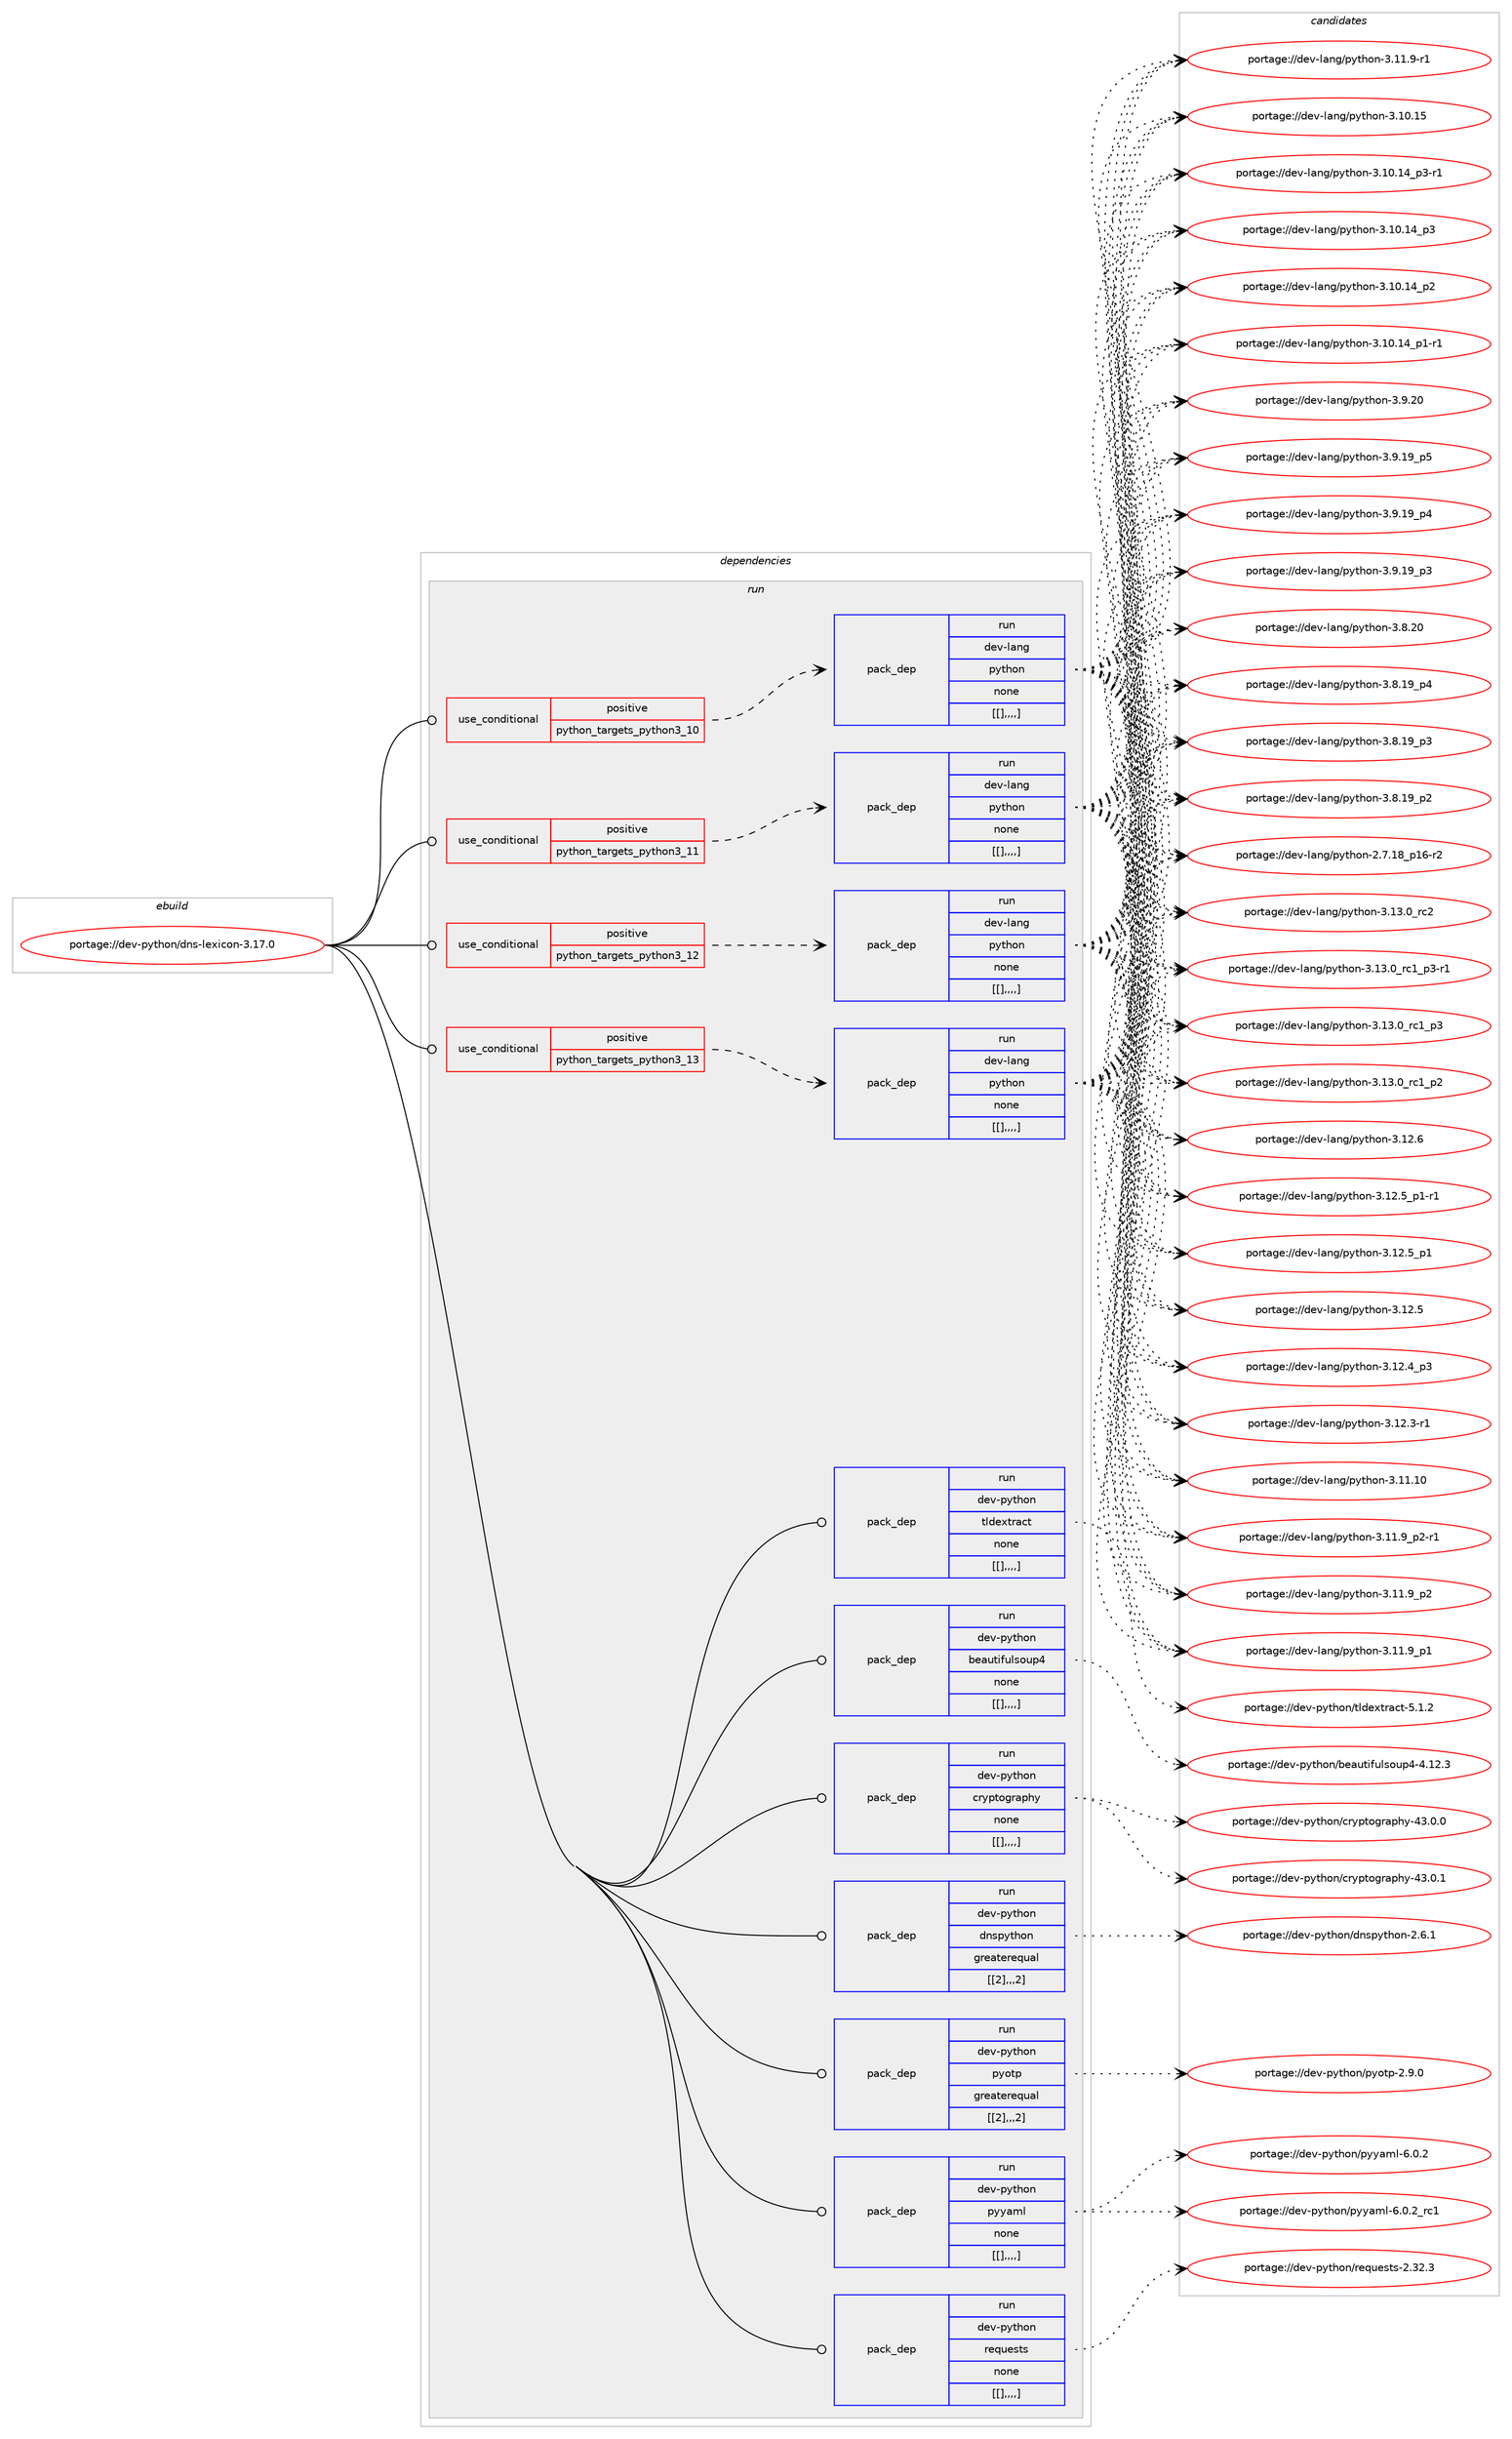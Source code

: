 digraph prolog {

# *************
# Graph options
# *************

newrank=true;
concentrate=true;
compound=true;
graph [rankdir=LR,fontname=Helvetica,fontsize=10,ranksep=1.5];#, ranksep=2.5, nodesep=0.2];
edge  [arrowhead=vee];
node  [fontname=Helvetica,fontsize=10];

# **********
# The ebuild
# **********

subgraph cluster_leftcol {
color=gray;
label=<<i>ebuild</i>>;
id [label="portage://dev-python/dns-lexicon-3.17.0", color=red, width=4, href="../dev-python/dns-lexicon-3.17.0.svg"];
}

# ****************
# The dependencies
# ****************

subgraph cluster_midcol {
color=gray;
label=<<i>dependencies</i>>;
subgraph cluster_compile {
fillcolor="#eeeeee";
style=filled;
label=<<i>compile</i>>;
}
subgraph cluster_compileandrun {
fillcolor="#eeeeee";
style=filled;
label=<<i>compile and run</i>>;
}
subgraph cluster_run {
fillcolor="#eeeeee";
style=filled;
label=<<i>run</i>>;
subgraph cond33007 {
dependency146406 [label=<<TABLE BORDER="0" CELLBORDER="1" CELLSPACING="0" CELLPADDING="4"><TR><TD ROWSPAN="3" CELLPADDING="10">use_conditional</TD></TR><TR><TD>positive</TD></TR><TR><TD>python_targets_python3_10</TD></TR></TABLE>>, shape=none, color=red];
subgraph pack112183 {
dependency146407 [label=<<TABLE BORDER="0" CELLBORDER="1" CELLSPACING="0" CELLPADDING="4" WIDTH="220"><TR><TD ROWSPAN="6" CELLPADDING="30">pack_dep</TD></TR><TR><TD WIDTH="110">run</TD></TR><TR><TD>dev-lang</TD></TR><TR><TD>python</TD></TR><TR><TD>none</TD></TR><TR><TD>[[],,,,]</TD></TR></TABLE>>, shape=none, color=blue];
}
dependency146406:e -> dependency146407:w [weight=20,style="dashed",arrowhead="vee"];
}
id:e -> dependency146406:w [weight=20,style="solid",arrowhead="odot"];
subgraph cond33008 {
dependency146408 [label=<<TABLE BORDER="0" CELLBORDER="1" CELLSPACING="0" CELLPADDING="4"><TR><TD ROWSPAN="3" CELLPADDING="10">use_conditional</TD></TR><TR><TD>positive</TD></TR><TR><TD>python_targets_python3_11</TD></TR></TABLE>>, shape=none, color=red];
subgraph pack112184 {
dependency146409 [label=<<TABLE BORDER="0" CELLBORDER="1" CELLSPACING="0" CELLPADDING="4" WIDTH="220"><TR><TD ROWSPAN="6" CELLPADDING="30">pack_dep</TD></TR><TR><TD WIDTH="110">run</TD></TR><TR><TD>dev-lang</TD></TR><TR><TD>python</TD></TR><TR><TD>none</TD></TR><TR><TD>[[],,,,]</TD></TR></TABLE>>, shape=none, color=blue];
}
dependency146408:e -> dependency146409:w [weight=20,style="dashed",arrowhead="vee"];
}
id:e -> dependency146408:w [weight=20,style="solid",arrowhead="odot"];
subgraph cond33009 {
dependency146410 [label=<<TABLE BORDER="0" CELLBORDER="1" CELLSPACING="0" CELLPADDING="4"><TR><TD ROWSPAN="3" CELLPADDING="10">use_conditional</TD></TR><TR><TD>positive</TD></TR><TR><TD>python_targets_python3_12</TD></TR></TABLE>>, shape=none, color=red];
subgraph pack112185 {
dependency146411 [label=<<TABLE BORDER="0" CELLBORDER="1" CELLSPACING="0" CELLPADDING="4" WIDTH="220"><TR><TD ROWSPAN="6" CELLPADDING="30">pack_dep</TD></TR><TR><TD WIDTH="110">run</TD></TR><TR><TD>dev-lang</TD></TR><TR><TD>python</TD></TR><TR><TD>none</TD></TR><TR><TD>[[],,,,]</TD></TR></TABLE>>, shape=none, color=blue];
}
dependency146410:e -> dependency146411:w [weight=20,style="dashed",arrowhead="vee"];
}
id:e -> dependency146410:w [weight=20,style="solid",arrowhead="odot"];
subgraph cond33010 {
dependency146412 [label=<<TABLE BORDER="0" CELLBORDER="1" CELLSPACING="0" CELLPADDING="4"><TR><TD ROWSPAN="3" CELLPADDING="10">use_conditional</TD></TR><TR><TD>positive</TD></TR><TR><TD>python_targets_python3_13</TD></TR></TABLE>>, shape=none, color=red];
subgraph pack112186 {
dependency146413 [label=<<TABLE BORDER="0" CELLBORDER="1" CELLSPACING="0" CELLPADDING="4" WIDTH="220"><TR><TD ROWSPAN="6" CELLPADDING="30">pack_dep</TD></TR><TR><TD WIDTH="110">run</TD></TR><TR><TD>dev-lang</TD></TR><TR><TD>python</TD></TR><TR><TD>none</TD></TR><TR><TD>[[],,,,]</TD></TR></TABLE>>, shape=none, color=blue];
}
dependency146412:e -> dependency146413:w [weight=20,style="dashed",arrowhead="vee"];
}
id:e -> dependency146412:w [weight=20,style="solid",arrowhead="odot"];
subgraph pack112187 {
dependency146414 [label=<<TABLE BORDER="0" CELLBORDER="1" CELLSPACING="0" CELLPADDING="4" WIDTH="220"><TR><TD ROWSPAN="6" CELLPADDING="30">pack_dep</TD></TR><TR><TD WIDTH="110">run</TD></TR><TR><TD>dev-python</TD></TR><TR><TD>beautifulsoup4</TD></TR><TR><TD>none</TD></TR><TR><TD>[[],,,,]</TD></TR></TABLE>>, shape=none, color=blue];
}
id:e -> dependency146414:w [weight=20,style="solid",arrowhead="odot"];
subgraph pack112188 {
dependency146415 [label=<<TABLE BORDER="0" CELLBORDER="1" CELLSPACING="0" CELLPADDING="4" WIDTH="220"><TR><TD ROWSPAN="6" CELLPADDING="30">pack_dep</TD></TR><TR><TD WIDTH="110">run</TD></TR><TR><TD>dev-python</TD></TR><TR><TD>cryptography</TD></TR><TR><TD>none</TD></TR><TR><TD>[[],,,,]</TD></TR></TABLE>>, shape=none, color=blue];
}
id:e -> dependency146415:w [weight=20,style="solid",arrowhead="odot"];
subgraph pack112189 {
dependency146416 [label=<<TABLE BORDER="0" CELLBORDER="1" CELLSPACING="0" CELLPADDING="4" WIDTH="220"><TR><TD ROWSPAN="6" CELLPADDING="30">pack_dep</TD></TR><TR><TD WIDTH="110">run</TD></TR><TR><TD>dev-python</TD></TR><TR><TD>dnspython</TD></TR><TR><TD>greaterequal</TD></TR><TR><TD>[[2],,,2]</TD></TR></TABLE>>, shape=none, color=blue];
}
id:e -> dependency146416:w [weight=20,style="solid",arrowhead="odot"];
subgraph pack112190 {
dependency146417 [label=<<TABLE BORDER="0" CELLBORDER="1" CELLSPACING="0" CELLPADDING="4" WIDTH="220"><TR><TD ROWSPAN="6" CELLPADDING="30">pack_dep</TD></TR><TR><TD WIDTH="110">run</TD></TR><TR><TD>dev-python</TD></TR><TR><TD>pyotp</TD></TR><TR><TD>greaterequal</TD></TR><TR><TD>[[2],,,2]</TD></TR></TABLE>>, shape=none, color=blue];
}
id:e -> dependency146417:w [weight=20,style="solid",arrowhead="odot"];
subgraph pack112191 {
dependency146418 [label=<<TABLE BORDER="0" CELLBORDER="1" CELLSPACING="0" CELLPADDING="4" WIDTH="220"><TR><TD ROWSPAN="6" CELLPADDING="30">pack_dep</TD></TR><TR><TD WIDTH="110">run</TD></TR><TR><TD>dev-python</TD></TR><TR><TD>pyyaml</TD></TR><TR><TD>none</TD></TR><TR><TD>[[],,,,]</TD></TR></TABLE>>, shape=none, color=blue];
}
id:e -> dependency146418:w [weight=20,style="solid",arrowhead="odot"];
subgraph pack112192 {
dependency146419 [label=<<TABLE BORDER="0" CELLBORDER="1" CELLSPACING="0" CELLPADDING="4" WIDTH="220"><TR><TD ROWSPAN="6" CELLPADDING="30">pack_dep</TD></TR><TR><TD WIDTH="110">run</TD></TR><TR><TD>dev-python</TD></TR><TR><TD>requests</TD></TR><TR><TD>none</TD></TR><TR><TD>[[],,,,]</TD></TR></TABLE>>, shape=none, color=blue];
}
id:e -> dependency146419:w [weight=20,style="solid",arrowhead="odot"];
subgraph pack112193 {
dependency146420 [label=<<TABLE BORDER="0" CELLBORDER="1" CELLSPACING="0" CELLPADDING="4" WIDTH="220"><TR><TD ROWSPAN="6" CELLPADDING="30">pack_dep</TD></TR><TR><TD WIDTH="110">run</TD></TR><TR><TD>dev-python</TD></TR><TR><TD>tldextract</TD></TR><TR><TD>none</TD></TR><TR><TD>[[],,,,]</TD></TR></TABLE>>, shape=none, color=blue];
}
id:e -> dependency146420:w [weight=20,style="solid",arrowhead="odot"];
}
}

# **************
# The candidates
# **************

subgraph cluster_choices {
rank=same;
color=gray;
label=<<i>candidates</i>>;

subgraph choice112183 {
color=black;
nodesep=1;
choice10010111845108971101034711212111610411111045514649514648951149950 [label="portage://dev-lang/python-3.13.0_rc2", color=red, width=4,href="../dev-lang/python-3.13.0_rc2.svg"];
choice1001011184510897110103471121211161041111104551464951464895114994995112514511449 [label="portage://dev-lang/python-3.13.0_rc1_p3-r1", color=red, width=4,href="../dev-lang/python-3.13.0_rc1_p3-r1.svg"];
choice100101118451089711010347112121116104111110455146495146489511499499511251 [label="portage://dev-lang/python-3.13.0_rc1_p3", color=red, width=4,href="../dev-lang/python-3.13.0_rc1_p3.svg"];
choice100101118451089711010347112121116104111110455146495146489511499499511250 [label="portage://dev-lang/python-3.13.0_rc1_p2", color=red, width=4,href="../dev-lang/python-3.13.0_rc1_p2.svg"];
choice10010111845108971101034711212111610411111045514649504654 [label="portage://dev-lang/python-3.12.6", color=red, width=4,href="../dev-lang/python-3.12.6.svg"];
choice1001011184510897110103471121211161041111104551464950465395112494511449 [label="portage://dev-lang/python-3.12.5_p1-r1", color=red, width=4,href="../dev-lang/python-3.12.5_p1-r1.svg"];
choice100101118451089711010347112121116104111110455146495046539511249 [label="portage://dev-lang/python-3.12.5_p1", color=red, width=4,href="../dev-lang/python-3.12.5_p1.svg"];
choice10010111845108971101034711212111610411111045514649504653 [label="portage://dev-lang/python-3.12.5", color=red, width=4,href="../dev-lang/python-3.12.5.svg"];
choice100101118451089711010347112121116104111110455146495046529511251 [label="portage://dev-lang/python-3.12.4_p3", color=red, width=4,href="../dev-lang/python-3.12.4_p3.svg"];
choice100101118451089711010347112121116104111110455146495046514511449 [label="portage://dev-lang/python-3.12.3-r1", color=red, width=4,href="../dev-lang/python-3.12.3-r1.svg"];
choice1001011184510897110103471121211161041111104551464949464948 [label="portage://dev-lang/python-3.11.10", color=red, width=4,href="../dev-lang/python-3.11.10.svg"];
choice1001011184510897110103471121211161041111104551464949465795112504511449 [label="portage://dev-lang/python-3.11.9_p2-r1", color=red, width=4,href="../dev-lang/python-3.11.9_p2-r1.svg"];
choice100101118451089711010347112121116104111110455146494946579511250 [label="portage://dev-lang/python-3.11.9_p2", color=red, width=4,href="../dev-lang/python-3.11.9_p2.svg"];
choice100101118451089711010347112121116104111110455146494946579511249 [label="portage://dev-lang/python-3.11.9_p1", color=red, width=4,href="../dev-lang/python-3.11.9_p1.svg"];
choice100101118451089711010347112121116104111110455146494946574511449 [label="portage://dev-lang/python-3.11.9-r1", color=red, width=4,href="../dev-lang/python-3.11.9-r1.svg"];
choice1001011184510897110103471121211161041111104551464948464953 [label="portage://dev-lang/python-3.10.15", color=red, width=4,href="../dev-lang/python-3.10.15.svg"];
choice100101118451089711010347112121116104111110455146494846495295112514511449 [label="portage://dev-lang/python-3.10.14_p3-r1", color=red, width=4,href="../dev-lang/python-3.10.14_p3-r1.svg"];
choice10010111845108971101034711212111610411111045514649484649529511251 [label="portage://dev-lang/python-3.10.14_p3", color=red, width=4,href="../dev-lang/python-3.10.14_p3.svg"];
choice10010111845108971101034711212111610411111045514649484649529511250 [label="portage://dev-lang/python-3.10.14_p2", color=red, width=4,href="../dev-lang/python-3.10.14_p2.svg"];
choice100101118451089711010347112121116104111110455146494846495295112494511449 [label="portage://dev-lang/python-3.10.14_p1-r1", color=red, width=4,href="../dev-lang/python-3.10.14_p1-r1.svg"];
choice10010111845108971101034711212111610411111045514657465048 [label="portage://dev-lang/python-3.9.20", color=red, width=4,href="../dev-lang/python-3.9.20.svg"];
choice100101118451089711010347112121116104111110455146574649579511253 [label="portage://dev-lang/python-3.9.19_p5", color=red, width=4,href="../dev-lang/python-3.9.19_p5.svg"];
choice100101118451089711010347112121116104111110455146574649579511252 [label="portage://dev-lang/python-3.9.19_p4", color=red, width=4,href="../dev-lang/python-3.9.19_p4.svg"];
choice100101118451089711010347112121116104111110455146574649579511251 [label="portage://dev-lang/python-3.9.19_p3", color=red, width=4,href="../dev-lang/python-3.9.19_p3.svg"];
choice10010111845108971101034711212111610411111045514656465048 [label="portage://dev-lang/python-3.8.20", color=red, width=4,href="../dev-lang/python-3.8.20.svg"];
choice100101118451089711010347112121116104111110455146564649579511252 [label="portage://dev-lang/python-3.8.19_p4", color=red, width=4,href="../dev-lang/python-3.8.19_p4.svg"];
choice100101118451089711010347112121116104111110455146564649579511251 [label="portage://dev-lang/python-3.8.19_p3", color=red, width=4,href="../dev-lang/python-3.8.19_p3.svg"];
choice100101118451089711010347112121116104111110455146564649579511250 [label="portage://dev-lang/python-3.8.19_p2", color=red, width=4,href="../dev-lang/python-3.8.19_p2.svg"];
choice100101118451089711010347112121116104111110455046554649569511249544511450 [label="portage://dev-lang/python-2.7.18_p16-r2", color=red, width=4,href="../dev-lang/python-2.7.18_p16-r2.svg"];
dependency146407:e -> choice10010111845108971101034711212111610411111045514649514648951149950:w [style=dotted,weight="100"];
dependency146407:e -> choice1001011184510897110103471121211161041111104551464951464895114994995112514511449:w [style=dotted,weight="100"];
dependency146407:e -> choice100101118451089711010347112121116104111110455146495146489511499499511251:w [style=dotted,weight="100"];
dependency146407:e -> choice100101118451089711010347112121116104111110455146495146489511499499511250:w [style=dotted,weight="100"];
dependency146407:e -> choice10010111845108971101034711212111610411111045514649504654:w [style=dotted,weight="100"];
dependency146407:e -> choice1001011184510897110103471121211161041111104551464950465395112494511449:w [style=dotted,weight="100"];
dependency146407:e -> choice100101118451089711010347112121116104111110455146495046539511249:w [style=dotted,weight="100"];
dependency146407:e -> choice10010111845108971101034711212111610411111045514649504653:w [style=dotted,weight="100"];
dependency146407:e -> choice100101118451089711010347112121116104111110455146495046529511251:w [style=dotted,weight="100"];
dependency146407:e -> choice100101118451089711010347112121116104111110455146495046514511449:w [style=dotted,weight="100"];
dependency146407:e -> choice1001011184510897110103471121211161041111104551464949464948:w [style=dotted,weight="100"];
dependency146407:e -> choice1001011184510897110103471121211161041111104551464949465795112504511449:w [style=dotted,weight="100"];
dependency146407:e -> choice100101118451089711010347112121116104111110455146494946579511250:w [style=dotted,weight="100"];
dependency146407:e -> choice100101118451089711010347112121116104111110455146494946579511249:w [style=dotted,weight="100"];
dependency146407:e -> choice100101118451089711010347112121116104111110455146494946574511449:w [style=dotted,weight="100"];
dependency146407:e -> choice1001011184510897110103471121211161041111104551464948464953:w [style=dotted,weight="100"];
dependency146407:e -> choice100101118451089711010347112121116104111110455146494846495295112514511449:w [style=dotted,weight="100"];
dependency146407:e -> choice10010111845108971101034711212111610411111045514649484649529511251:w [style=dotted,weight="100"];
dependency146407:e -> choice10010111845108971101034711212111610411111045514649484649529511250:w [style=dotted,weight="100"];
dependency146407:e -> choice100101118451089711010347112121116104111110455146494846495295112494511449:w [style=dotted,weight="100"];
dependency146407:e -> choice10010111845108971101034711212111610411111045514657465048:w [style=dotted,weight="100"];
dependency146407:e -> choice100101118451089711010347112121116104111110455146574649579511253:w [style=dotted,weight="100"];
dependency146407:e -> choice100101118451089711010347112121116104111110455146574649579511252:w [style=dotted,weight="100"];
dependency146407:e -> choice100101118451089711010347112121116104111110455146574649579511251:w [style=dotted,weight="100"];
dependency146407:e -> choice10010111845108971101034711212111610411111045514656465048:w [style=dotted,weight="100"];
dependency146407:e -> choice100101118451089711010347112121116104111110455146564649579511252:w [style=dotted,weight="100"];
dependency146407:e -> choice100101118451089711010347112121116104111110455146564649579511251:w [style=dotted,weight="100"];
dependency146407:e -> choice100101118451089711010347112121116104111110455146564649579511250:w [style=dotted,weight="100"];
dependency146407:e -> choice100101118451089711010347112121116104111110455046554649569511249544511450:w [style=dotted,weight="100"];
}
subgraph choice112184 {
color=black;
nodesep=1;
choice10010111845108971101034711212111610411111045514649514648951149950 [label="portage://dev-lang/python-3.13.0_rc2", color=red, width=4,href="../dev-lang/python-3.13.0_rc2.svg"];
choice1001011184510897110103471121211161041111104551464951464895114994995112514511449 [label="portage://dev-lang/python-3.13.0_rc1_p3-r1", color=red, width=4,href="../dev-lang/python-3.13.0_rc1_p3-r1.svg"];
choice100101118451089711010347112121116104111110455146495146489511499499511251 [label="portage://dev-lang/python-3.13.0_rc1_p3", color=red, width=4,href="../dev-lang/python-3.13.0_rc1_p3.svg"];
choice100101118451089711010347112121116104111110455146495146489511499499511250 [label="portage://dev-lang/python-3.13.0_rc1_p2", color=red, width=4,href="../dev-lang/python-3.13.0_rc1_p2.svg"];
choice10010111845108971101034711212111610411111045514649504654 [label="portage://dev-lang/python-3.12.6", color=red, width=4,href="../dev-lang/python-3.12.6.svg"];
choice1001011184510897110103471121211161041111104551464950465395112494511449 [label="portage://dev-lang/python-3.12.5_p1-r1", color=red, width=4,href="../dev-lang/python-3.12.5_p1-r1.svg"];
choice100101118451089711010347112121116104111110455146495046539511249 [label="portage://dev-lang/python-3.12.5_p1", color=red, width=4,href="../dev-lang/python-3.12.5_p1.svg"];
choice10010111845108971101034711212111610411111045514649504653 [label="portage://dev-lang/python-3.12.5", color=red, width=4,href="../dev-lang/python-3.12.5.svg"];
choice100101118451089711010347112121116104111110455146495046529511251 [label="portage://dev-lang/python-3.12.4_p3", color=red, width=4,href="../dev-lang/python-3.12.4_p3.svg"];
choice100101118451089711010347112121116104111110455146495046514511449 [label="portage://dev-lang/python-3.12.3-r1", color=red, width=4,href="../dev-lang/python-3.12.3-r1.svg"];
choice1001011184510897110103471121211161041111104551464949464948 [label="portage://dev-lang/python-3.11.10", color=red, width=4,href="../dev-lang/python-3.11.10.svg"];
choice1001011184510897110103471121211161041111104551464949465795112504511449 [label="portage://dev-lang/python-3.11.9_p2-r1", color=red, width=4,href="../dev-lang/python-3.11.9_p2-r1.svg"];
choice100101118451089711010347112121116104111110455146494946579511250 [label="portage://dev-lang/python-3.11.9_p2", color=red, width=4,href="../dev-lang/python-3.11.9_p2.svg"];
choice100101118451089711010347112121116104111110455146494946579511249 [label="portage://dev-lang/python-3.11.9_p1", color=red, width=4,href="../dev-lang/python-3.11.9_p1.svg"];
choice100101118451089711010347112121116104111110455146494946574511449 [label="portage://dev-lang/python-3.11.9-r1", color=red, width=4,href="../dev-lang/python-3.11.9-r1.svg"];
choice1001011184510897110103471121211161041111104551464948464953 [label="portage://dev-lang/python-3.10.15", color=red, width=4,href="../dev-lang/python-3.10.15.svg"];
choice100101118451089711010347112121116104111110455146494846495295112514511449 [label="portage://dev-lang/python-3.10.14_p3-r1", color=red, width=4,href="../dev-lang/python-3.10.14_p3-r1.svg"];
choice10010111845108971101034711212111610411111045514649484649529511251 [label="portage://dev-lang/python-3.10.14_p3", color=red, width=4,href="../dev-lang/python-3.10.14_p3.svg"];
choice10010111845108971101034711212111610411111045514649484649529511250 [label="portage://dev-lang/python-3.10.14_p2", color=red, width=4,href="../dev-lang/python-3.10.14_p2.svg"];
choice100101118451089711010347112121116104111110455146494846495295112494511449 [label="portage://dev-lang/python-3.10.14_p1-r1", color=red, width=4,href="../dev-lang/python-3.10.14_p1-r1.svg"];
choice10010111845108971101034711212111610411111045514657465048 [label="portage://dev-lang/python-3.9.20", color=red, width=4,href="../dev-lang/python-3.9.20.svg"];
choice100101118451089711010347112121116104111110455146574649579511253 [label="portage://dev-lang/python-3.9.19_p5", color=red, width=4,href="../dev-lang/python-3.9.19_p5.svg"];
choice100101118451089711010347112121116104111110455146574649579511252 [label="portage://dev-lang/python-3.9.19_p4", color=red, width=4,href="../dev-lang/python-3.9.19_p4.svg"];
choice100101118451089711010347112121116104111110455146574649579511251 [label="portage://dev-lang/python-3.9.19_p3", color=red, width=4,href="../dev-lang/python-3.9.19_p3.svg"];
choice10010111845108971101034711212111610411111045514656465048 [label="portage://dev-lang/python-3.8.20", color=red, width=4,href="../dev-lang/python-3.8.20.svg"];
choice100101118451089711010347112121116104111110455146564649579511252 [label="portage://dev-lang/python-3.8.19_p4", color=red, width=4,href="../dev-lang/python-3.8.19_p4.svg"];
choice100101118451089711010347112121116104111110455146564649579511251 [label="portage://dev-lang/python-3.8.19_p3", color=red, width=4,href="../dev-lang/python-3.8.19_p3.svg"];
choice100101118451089711010347112121116104111110455146564649579511250 [label="portage://dev-lang/python-3.8.19_p2", color=red, width=4,href="../dev-lang/python-3.8.19_p2.svg"];
choice100101118451089711010347112121116104111110455046554649569511249544511450 [label="portage://dev-lang/python-2.7.18_p16-r2", color=red, width=4,href="../dev-lang/python-2.7.18_p16-r2.svg"];
dependency146409:e -> choice10010111845108971101034711212111610411111045514649514648951149950:w [style=dotted,weight="100"];
dependency146409:e -> choice1001011184510897110103471121211161041111104551464951464895114994995112514511449:w [style=dotted,weight="100"];
dependency146409:e -> choice100101118451089711010347112121116104111110455146495146489511499499511251:w [style=dotted,weight="100"];
dependency146409:e -> choice100101118451089711010347112121116104111110455146495146489511499499511250:w [style=dotted,weight="100"];
dependency146409:e -> choice10010111845108971101034711212111610411111045514649504654:w [style=dotted,weight="100"];
dependency146409:e -> choice1001011184510897110103471121211161041111104551464950465395112494511449:w [style=dotted,weight="100"];
dependency146409:e -> choice100101118451089711010347112121116104111110455146495046539511249:w [style=dotted,weight="100"];
dependency146409:e -> choice10010111845108971101034711212111610411111045514649504653:w [style=dotted,weight="100"];
dependency146409:e -> choice100101118451089711010347112121116104111110455146495046529511251:w [style=dotted,weight="100"];
dependency146409:e -> choice100101118451089711010347112121116104111110455146495046514511449:w [style=dotted,weight="100"];
dependency146409:e -> choice1001011184510897110103471121211161041111104551464949464948:w [style=dotted,weight="100"];
dependency146409:e -> choice1001011184510897110103471121211161041111104551464949465795112504511449:w [style=dotted,weight="100"];
dependency146409:e -> choice100101118451089711010347112121116104111110455146494946579511250:w [style=dotted,weight="100"];
dependency146409:e -> choice100101118451089711010347112121116104111110455146494946579511249:w [style=dotted,weight="100"];
dependency146409:e -> choice100101118451089711010347112121116104111110455146494946574511449:w [style=dotted,weight="100"];
dependency146409:e -> choice1001011184510897110103471121211161041111104551464948464953:w [style=dotted,weight="100"];
dependency146409:e -> choice100101118451089711010347112121116104111110455146494846495295112514511449:w [style=dotted,weight="100"];
dependency146409:e -> choice10010111845108971101034711212111610411111045514649484649529511251:w [style=dotted,weight="100"];
dependency146409:e -> choice10010111845108971101034711212111610411111045514649484649529511250:w [style=dotted,weight="100"];
dependency146409:e -> choice100101118451089711010347112121116104111110455146494846495295112494511449:w [style=dotted,weight="100"];
dependency146409:e -> choice10010111845108971101034711212111610411111045514657465048:w [style=dotted,weight="100"];
dependency146409:e -> choice100101118451089711010347112121116104111110455146574649579511253:w [style=dotted,weight="100"];
dependency146409:e -> choice100101118451089711010347112121116104111110455146574649579511252:w [style=dotted,weight="100"];
dependency146409:e -> choice100101118451089711010347112121116104111110455146574649579511251:w [style=dotted,weight="100"];
dependency146409:e -> choice10010111845108971101034711212111610411111045514656465048:w [style=dotted,weight="100"];
dependency146409:e -> choice100101118451089711010347112121116104111110455146564649579511252:w [style=dotted,weight="100"];
dependency146409:e -> choice100101118451089711010347112121116104111110455146564649579511251:w [style=dotted,weight="100"];
dependency146409:e -> choice100101118451089711010347112121116104111110455146564649579511250:w [style=dotted,weight="100"];
dependency146409:e -> choice100101118451089711010347112121116104111110455046554649569511249544511450:w [style=dotted,weight="100"];
}
subgraph choice112185 {
color=black;
nodesep=1;
choice10010111845108971101034711212111610411111045514649514648951149950 [label="portage://dev-lang/python-3.13.0_rc2", color=red, width=4,href="../dev-lang/python-3.13.0_rc2.svg"];
choice1001011184510897110103471121211161041111104551464951464895114994995112514511449 [label="portage://dev-lang/python-3.13.0_rc1_p3-r1", color=red, width=4,href="../dev-lang/python-3.13.0_rc1_p3-r1.svg"];
choice100101118451089711010347112121116104111110455146495146489511499499511251 [label="portage://dev-lang/python-3.13.0_rc1_p3", color=red, width=4,href="../dev-lang/python-3.13.0_rc1_p3.svg"];
choice100101118451089711010347112121116104111110455146495146489511499499511250 [label="portage://dev-lang/python-3.13.0_rc1_p2", color=red, width=4,href="../dev-lang/python-3.13.0_rc1_p2.svg"];
choice10010111845108971101034711212111610411111045514649504654 [label="portage://dev-lang/python-3.12.6", color=red, width=4,href="../dev-lang/python-3.12.6.svg"];
choice1001011184510897110103471121211161041111104551464950465395112494511449 [label="portage://dev-lang/python-3.12.5_p1-r1", color=red, width=4,href="../dev-lang/python-3.12.5_p1-r1.svg"];
choice100101118451089711010347112121116104111110455146495046539511249 [label="portage://dev-lang/python-3.12.5_p1", color=red, width=4,href="../dev-lang/python-3.12.5_p1.svg"];
choice10010111845108971101034711212111610411111045514649504653 [label="portage://dev-lang/python-3.12.5", color=red, width=4,href="../dev-lang/python-3.12.5.svg"];
choice100101118451089711010347112121116104111110455146495046529511251 [label="portage://dev-lang/python-3.12.4_p3", color=red, width=4,href="../dev-lang/python-3.12.4_p3.svg"];
choice100101118451089711010347112121116104111110455146495046514511449 [label="portage://dev-lang/python-3.12.3-r1", color=red, width=4,href="../dev-lang/python-3.12.3-r1.svg"];
choice1001011184510897110103471121211161041111104551464949464948 [label="portage://dev-lang/python-3.11.10", color=red, width=4,href="../dev-lang/python-3.11.10.svg"];
choice1001011184510897110103471121211161041111104551464949465795112504511449 [label="portage://dev-lang/python-3.11.9_p2-r1", color=red, width=4,href="../dev-lang/python-3.11.9_p2-r1.svg"];
choice100101118451089711010347112121116104111110455146494946579511250 [label="portage://dev-lang/python-3.11.9_p2", color=red, width=4,href="../dev-lang/python-3.11.9_p2.svg"];
choice100101118451089711010347112121116104111110455146494946579511249 [label="portage://dev-lang/python-3.11.9_p1", color=red, width=4,href="../dev-lang/python-3.11.9_p1.svg"];
choice100101118451089711010347112121116104111110455146494946574511449 [label="portage://dev-lang/python-3.11.9-r1", color=red, width=4,href="../dev-lang/python-3.11.9-r1.svg"];
choice1001011184510897110103471121211161041111104551464948464953 [label="portage://dev-lang/python-3.10.15", color=red, width=4,href="../dev-lang/python-3.10.15.svg"];
choice100101118451089711010347112121116104111110455146494846495295112514511449 [label="portage://dev-lang/python-3.10.14_p3-r1", color=red, width=4,href="../dev-lang/python-3.10.14_p3-r1.svg"];
choice10010111845108971101034711212111610411111045514649484649529511251 [label="portage://dev-lang/python-3.10.14_p3", color=red, width=4,href="../dev-lang/python-3.10.14_p3.svg"];
choice10010111845108971101034711212111610411111045514649484649529511250 [label="portage://dev-lang/python-3.10.14_p2", color=red, width=4,href="../dev-lang/python-3.10.14_p2.svg"];
choice100101118451089711010347112121116104111110455146494846495295112494511449 [label="portage://dev-lang/python-3.10.14_p1-r1", color=red, width=4,href="../dev-lang/python-3.10.14_p1-r1.svg"];
choice10010111845108971101034711212111610411111045514657465048 [label="portage://dev-lang/python-3.9.20", color=red, width=4,href="../dev-lang/python-3.9.20.svg"];
choice100101118451089711010347112121116104111110455146574649579511253 [label="portage://dev-lang/python-3.9.19_p5", color=red, width=4,href="../dev-lang/python-3.9.19_p5.svg"];
choice100101118451089711010347112121116104111110455146574649579511252 [label="portage://dev-lang/python-3.9.19_p4", color=red, width=4,href="../dev-lang/python-3.9.19_p4.svg"];
choice100101118451089711010347112121116104111110455146574649579511251 [label="portage://dev-lang/python-3.9.19_p3", color=red, width=4,href="../dev-lang/python-3.9.19_p3.svg"];
choice10010111845108971101034711212111610411111045514656465048 [label="portage://dev-lang/python-3.8.20", color=red, width=4,href="../dev-lang/python-3.8.20.svg"];
choice100101118451089711010347112121116104111110455146564649579511252 [label="portage://dev-lang/python-3.8.19_p4", color=red, width=4,href="../dev-lang/python-3.8.19_p4.svg"];
choice100101118451089711010347112121116104111110455146564649579511251 [label="portage://dev-lang/python-3.8.19_p3", color=red, width=4,href="../dev-lang/python-3.8.19_p3.svg"];
choice100101118451089711010347112121116104111110455146564649579511250 [label="portage://dev-lang/python-3.8.19_p2", color=red, width=4,href="../dev-lang/python-3.8.19_p2.svg"];
choice100101118451089711010347112121116104111110455046554649569511249544511450 [label="portage://dev-lang/python-2.7.18_p16-r2", color=red, width=4,href="../dev-lang/python-2.7.18_p16-r2.svg"];
dependency146411:e -> choice10010111845108971101034711212111610411111045514649514648951149950:w [style=dotted,weight="100"];
dependency146411:e -> choice1001011184510897110103471121211161041111104551464951464895114994995112514511449:w [style=dotted,weight="100"];
dependency146411:e -> choice100101118451089711010347112121116104111110455146495146489511499499511251:w [style=dotted,weight="100"];
dependency146411:e -> choice100101118451089711010347112121116104111110455146495146489511499499511250:w [style=dotted,weight="100"];
dependency146411:e -> choice10010111845108971101034711212111610411111045514649504654:w [style=dotted,weight="100"];
dependency146411:e -> choice1001011184510897110103471121211161041111104551464950465395112494511449:w [style=dotted,weight="100"];
dependency146411:e -> choice100101118451089711010347112121116104111110455146495046539511249:w [style=dotted,weight="100"];
dependency146411:e -> choice10010111845108971101034711212111610411111045514649504653:w [style=dotted,weight="100"];
dependency146411:e -> choice100101118451089711010347112121116104111110455146495046529511251:w [style=dotted,weight="100"];
dependency146411:e -> choice100101118451089711010347112121116104111110455146495046514511449:w [style=dotted,weight="100"];
dependency146411:e -> choice1001011184510897110103471121211161041111104551464949464948:w [style=dotted,weight="100"];
dependency146411:e -> choice1001011184510897110103471121211161041111104551464949465795112504511449:w [style=dotted,weight="100"];
dependency146411:e -> choice100101118451089711010347112121116104111110455146494946579511250:w [style=dotted,weight="100"];
dependency146411:e -> choice100101118451089711010347112121116104111110455146494946579511249:w [style=dotted,weight="100"];
dependency146411:e -> choice100101118451089711010347112121116104111110455146494946574511449:w [style=dotted,weight="100"];
dependency146411:e -> choice1001011184510897110103471121211161041111104551464948464953:w [style=dotted,weight="100"];
dependency146411:e -> choice100101118451089711010347112121116104111110455146494846495295112514511449:w [style=dotted,weight="100"];
dependency146411:e -> choice10010111845108971101034711212111610411111045514649484649529511251:w [style=dotted,weight="100"];
dependency146411:e -> choice10010111845108971101034711212111610411111045514649484649529511250:w [style=dotted,weight="100"];
dependency146411:e -> choice100101118451089711010347112121116104111110455146494846495295112494511449:w [style=dotted,weight="100"];
dependency146411:e -> choice10010111845108971101034711212111610411111045514657465048:w [style=dotted,weight="100"];
dependency146411:e -> choice100101118451089711010347112121116104111110455146574649579511253:w [style=dotted,weight="100"];
dependency146411:e -> choice100101118451089711010347112121116104111110455146574649579511252:w [style=dotted,weight="100"];
dependency146411:e -> choice100101118451089711010347112121116104111110455146574649579511251:w [style=dotted,weight="100"];
dependency146411:e -> choice10010111845108971101034711212111610411111045514656465048:w [style=dotted,weight="100"];
dependency146411:e -> choice100101118451089711010347112121116104111110455146564649579511252:w [style=dotted,weight="100"];
dependency146411:e -> choice100101118451089711010347112121116104111110455146564649579511251:w [style=dotted,weight="100"];
dependency146411:e -> choice100101118451089711010347112121116104111110455146564649579511250:w [style=dotted,weight="100"];
dependency146411:e -> choice100101118451089711010347112121116104111110455046554649569511249544511450:w [style=dotted,weight="100"];
}
subgraph choice112186 {
color=black;
nodesep=1;
choice10010111845108971101034711212111610411111045514649514648951149950 [label="portage://dev-lang/python-3.13.0_rc2", color=red, width=4,href="../dev-lang/python-3.13.0_rc2.svg"];
choice1001011184510897110103471121211161041111104551464951464895114994995112514511449 [label="portage://dev-lang/python-3.13.0_rc1_p3-r1", color=red, width=4,href="../dev-lang/python-3.13.0_rc1_p3-r1.svg"];
choice100101118451089711010347112121116104111110455146495146489511499499511251 [label="portage://dev-lang/python-3.13.0_rc1_p3", color=red, width=4,href="../dev-lang/python-3.13.0_rc1_p3.svg"];
choice100101118451089711010347112121116104111110455146495146489511499499511250 [label="portage://dev-lang/python-3.13.0_rc1_p2", color=red, width=4,href="../dev-lang/python-3.13.0_rc1_p2.svg"];
choice10010111845108971101034711212111610411111045514649504654 [label="portage://dev-lang/python-3.12.6", color=red, width=4,href="../dev-lang/python-3.12.6.svg"];
choice1001011184510897110103471121211161041111104551464950465395112494511449 [label="portage://dev-lang/python-3.12.5_p1-r1", color=red, width=4,href="../dev-lang/python-3.12.5_p1-r1.svg"];
choice100101118451089711010347112121116104111110455146495046539511249 [label="portage://dev-lang/python-3.12.5_p1", color=red, width=4,href="../dev-lang/python-3.12.5_p1.svg"];
choice10010111845108971101034711212111610411111045514649504653 [label="portage://dev-lang/python-3.12.5", color=red, width=4,href="../dev-lang/python-3.12.5.svg"];
choice100101118451089711010347112121116104111110455146495046529511251 [label="portage://dev-lang/python-3.12.4_p3", color=red, width=4,href="../dev-lang/python-3.12.4_p3.svg"];
choice100101118451089711010347112121116104111110455146495046514511449 [label="portage://dev-lang/python-3.12.3-r1", color=red, width=4,href="../dev-lang/python-3.12.3-r1.svg"];
choice1001011184510897110103471121211161041111104551464949464948 [label="portage://dev-lang/python-3.11.10", color=red, width=4,href="../dev-lang/python-3.11.10.svg"];
choice1001011184510897110103471121211161041111104551464949465795112504511449 [label="portage://dev-lang/python-3.11.9_p2-r1", color=red, width=4,href="../dev-lang/python-3.11.9_p2-r1.svg"];
choice100101118451089711010347112121116104111110455146494946579511250 [label="portage://dev-lang/python-3.11.9_p2", color=red, width=4,href="../dev-lang/python-3.11.9_p2.svg"];
choice100101118451089711010347112121116104111110455146494946579511249 [label="portage://dev-lang/python-3.11.9_p1", color=red, width=4,href="../dev-lang/python-3.11.9_p1.svg"];
choice100101118451089711010347112121116104111110455146494946574511449 [label="portage://dev-lang/python-3.11.9-r1", color=red, width=4,href="../dev-lang/python-3.11.9-r1.svg"];
choice1001011184510897110103471121211161041111104551464948464953 [label="portage://dev-lang/python-3.10.15", color=red, width=4,href="../dev-lang/python-3.10.15.svg"];
choice100101118451089711010347112121116104111110455146494846495295112514511449 [label="portage://dev-lang/python-3.10.14_p3-r1", color=red, width=4,href="../dev-lang/python-3.10.14_p3-r1.svg"];
choice10010111845108971101034711212111610411111045514649484649529511251 [label="portage://dev-lang/python-3.10.14_p3", color=red, width=4,href="../dev-lang/python-3.10.14_p3.svg"];
choice10010111845108971101034711212111610411111045514649484649529511250 [label="portage://dev-lang/python-3.10.14_p2", color=red, width=4,href="../dev-lang/python-3.10.14_p2.svg"];
choice100101118451089711010347112121116104111110455146494846495295112494511449 [label="portage://dev-lang/python-3.10.14_p1-r1", color=red, width=4,href="../dev-lang/python-3.10.14_p1-r1.svg"];
choice10010111845108971101034711212111610411111045514657465048 [label="portage://dev-lang/python-3.9.20", color=red, width=4,href="../dev-lang/python-3.9.20.svg"];
choice100101118451089711010347112121116104111110455146574649579511253 [label="portage://dev-lang/python-3.9.19_p5", color=red, width=4,href="../dev-lang/python-3.9.19_p5.svg"];
choice100101118451089711010347112121116104111110455146574649579511252 [label="portage://dev-lang/python-3.9.19_p4", color=red, width=4,href="../dev-lang/python-3.9.19_p4.svg"];
choice100101118451089711010347112121116104111110455146574649579511251 [label="portage://dev-lang/python-3.9.19_p3", color=red, width=4,href="../dev-lang/python-3.9.19_p3.svg"];
choice10010111845108971101034711212111610411111045514656465048 [label="portage://dev-lang/python-3.8.20", color=red, width=4,href="../dev-lang/python-3.8.20.svg"];
choice100101118451089711010347112121116104111110455146564649579511252 [label="portage://dev-lang/python-3.8.19_p4", color=red, width=4,href="../dev-lang/python-3.8.19_p4.svg"];
choice100101118451089711010347112121116104111110455146564649579511251 [label="portage://dev-lang/python-3.8.19_p3", color=red, width=4,href="../dev-lang/python-3.8.19_p3.svg"];
choice100101118451089711010347112121116104111110455146564649579511250 [label="portage://dev-lang/python-3.8.19_p2", color=red, width=4,href="../dev-lang/python-3.8.19_p2.svg"];
choice100101118451089711010347112121116104111110455046554649569511249544511450 [label="portage://dev-lang/python-2.7.18_p16-r2", color=red, width=4,href="../dev-lang/python-2.7.18_p16-r2.svg"];
dependency146413:e -> choice10010111845108971101034711212111610411111045514649514648951149950:w [style=dotted,weight="100"];
dependency146413:e -> choice1001011184510897110103471121211161041111104551464951464895114994995112514511449:w [style=dotted,weight="100"];
dependency146413:e -> choice100101118451089711010347112121116104111110455146495146489511499499511251:w [style=dotted,weight="100"];
dependency146413:e -> choice100101118451089711010347112121116104111110455146495146489511499499511250:w [style=dotted,weight="100"];
dependency146413:e -> choice10010111845108971101034711212111610411111045514649504654:w [style=dotted,weight="100"];
dependency146413:e -> choice1001011184510897110103471121211161041111104551464950465395112494511449:w [style=dotted,weight="100"];
dependency146413:e -> choice100101118451089711010347112121116104111110455146495046539511249:w [style=dotted,weight="100"];
dependency146413:e -> choice10010111845108971101034711212111610411111045514649504653:w [style=dotted,weight="100"];
dependency146413:e -> choice100101118451089711010347112121116104111110455146495046529511251:w [style=dotted,weight="100"];
dependency146413:e -> choice100101118451089711010347112121116104111110455146495046514511449:w [style=dotted,weight="100"];
dependency146413:e -> choice1001011184510897110103471121211161041111104551464949464948:w [style=dotted,weight="100"];
dependency146413:e -> choice1001011184510897110103471121211161041111104551464949465795112504511449:w [style=dotted,weight="100"];
dependency146413:e -> choice100101118451089711010347112121116104111110455146494946579511250:w [style=dotted,weight="100"];
dependency146413:e -> choice100101118451089711010347112121116104111110455146494946579511249:w [style=dotted,weight="100"];
dependency146413:e -> choice100101118451089711010347112121116104111110455146494946574511449:w [style=dotted,weight="100"];
dependency146413:e -> choice1001011184510897110103471121211161041111104551464948464953:w [style=dotted,weight="100"];
dependency146413:e -> choice100101118451089711010347112121116104111110455146494846495295112514511449:w [style=dotted,weight="100"];
dependency146413:e -> choice10010111845108971101034711212111610411111045514649484649529511251:w [style=dotted,weight="100"];
dependency146413:e -> choice10010111845108971101034711212111610411111045514649484649529511250:w [style=dotted,weight="100"];
dependency146413:e -> choice100101118451089711010347112121116104111110455146494846495295112494511449:w [style=dotted,weight="100"];
dependency146413:e -> choice10010111845108971101034711212111610411111045514657465048:w [style=dotted,weight="100"];
dependency146413:e -> choice100101118451089711010347112121116104111110455146574649579511253:w [style=dotted,weight="100"];
dependency146413:e -> choice100101118451089711010347112121116104111110455146574649579511252:w [style=dotted,weight="100"];
dependency146413:e -> choice100101118451089711010347112121116104111110455146574649579511251:w [style=dotted,weight="100"];
dependency146413:e -> choice10010111845108971101034711212111610411111045514656465048:w [style=dotted,weight="100"];
dependency146413:e -> choice100101118451089711010347112121116104111110455146564649579511252:w [style=dotted,weight="100"];
dependency146413:e -> choice100101118451089711010347112121116104111110455146564649579511251:w [style=dotted,weight="100"];
dependency146413:e -> choice100101118451089711010347112121116104111110455146564649579511250:w [style=dotted,weight="100"];
dependency146413:e -> choice100101118451089711010347112121116104111110455046554649569511249544511450:w [style=dotted,weight="100"];
}
subgraph choice112187 {
color=black;
nodesep=1;
choice100101118451121211161041111104798101971171161051021171081151111171125245524649504651 [label="portage://dev-python/beautifulsoup4-4.12.3", color=red, width=4,href="../dev-python/beautifulsoup4-4.12.3.svg"];
dependency146414:e -> choice100101118451121211161041111104798101971171161051021171081151111171125245524649504651:w [style=dotted,weight="100"];
}
subgraph choice112188 {
color=black;
nodesep=1;
choice1001011184511212111610411111047991141211121161111031149711210412145525146484649 [label="portage://dev-python/cryptography-43.0.1", color=red, width=4,href="../dev-python/cryptography-43.0.1.svg"];
choice1001011184511212111610411111047991141211121161111031149711210412145525146484648 [label="portage://dev-python/cryptography-43.0.0", color=red, width=4,href="../dev-python/cryptography-43.0.0.svg"];
dependency146415:e -> choice1001011184511212111610411111047991141211121161111031149711210412145525146484649:w [style=dotted,weight="100"];
dependency146415:e -> choice1001011184511212111610411111047991141211121161111031149711210412145525146484648:w [style=dotted,weight="100"];
}
subgraph choice112189 {
color=black;
nodesep=1;
choice1001011184511212111610411111047100110115112121116104111110455046544649 [label="portage://dev-python/dnspython-2.6.1", color=red, width=4,href="../dev-python/dnspython-2.6.1.svg"];
dependency146416:e -> choice1001011184511212111610411111047100110115112121116104111110455046544649:w [style=dotted,weight="100"];
}
subgraph choice112190 {
color=black;
nodesep=1;
choice1001011184511212111610411111047112121111116112455046574648 [label="portage://dev-python/pyotp-2.9.0", color=red, width=4,href="../dev-python/pyotp-2.9.0.svg"];
dependency146417:e -> choice1001011184511212111610411111047112121111116112455046574648:w [style=dotted,weight="100"];
}
subgraph choice112191 {
color=black;
nodesep=1;
choice100101118451121211161041111104711212112197109108455446484650951149949 [label="portage://dev-python/pyyaml-6.0.2_rc1", color=red, width=4,href="../dev-python/pyyaml-6.0.2_rc1.svg"];
choice100101118451121211161041111104711212112197109108455446484650 [label="portage://dev-python/pyyaml-6.0.2", color=red, width=4,href="../dev-python/pyyaml-6.0.2.svg"];
dependency146418:e -> choice100101118451121211161041111104711212112197109108455446484650951149949:w [style=dotted,weight="100"];
dependency146418:e -> choice100101118451121211161041111104711212112197109108455446484650:w [style=dotted,weight="100"];
}
subgraph choice112192 {
color=black;
nodesep=1;
choice100101118451121211161041111104711410111311710111511611545504651504651 [label="portage://dev-python/requests-2.32.3", color=red, width=4,href="../dev-python/requests-2.32.3.svg"];
dependency146419:e -> choice100101118451121211161041111104711410111311710111511611545504651504651:w [style=dotted,weight="100"];
}
subgraph choice112193 {
color=black;
nodesep=1;
choice10010111845112121116104111110471161081001011201161149799116455346494650 [label="portage://dev-python/tldextract-5.1.2", color=red, width=4,href="../dev-python/tldextract-5.1.2.svg"];
dependency146420:e -> choice10010111845112121116104111110471161081001011201161149799116455346494650:w [style=dotted,weight="100"];
}
}

}
